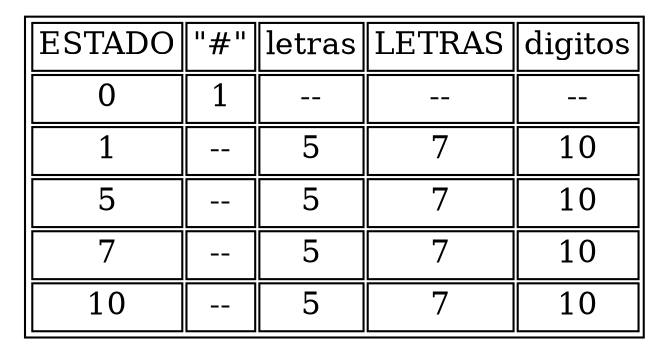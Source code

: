digraph Grafica{
graph [ratio=fill];
node [label="\N", fontsize=15, shape=plaintext];
graph [bb="0,0,352,154"];arset [label=<
        <TABLE ALIGN="LEFT">
<TR><TD>ESTADO</TD>
<TD>"#"</TD>
<TD>letras</TD>
<TD>LETRAS</TD>
<TD>digitos</TD>
</TR><TR><TD>0</TD>
<TD>1</TD>
<TD>--</TD>
<TD>--</TD>
<TD>--</TD>
</TR><TR><TD>1</TD>
<TD>--</TD>
<TD>5</TD>
<TD>7</TD>
<TD>10</TD>
</TR><TR><TD>5</TD>
<TD>--</TD>
<TD>5</TD>
<TD>7</TD>
<TD>10</TD>
</TR><TR><TD>7</TD>
<TD>--</TD>
<TD>5</TD>
<TD>7</TD>
<TD>10</TD>
</TR><TR><TD>10</TD>
<TD>--</TD>
<TD>5</TD>
<TD>7</TD>
<TD>10</TD>
</TR></TABLE>
>,];
}
